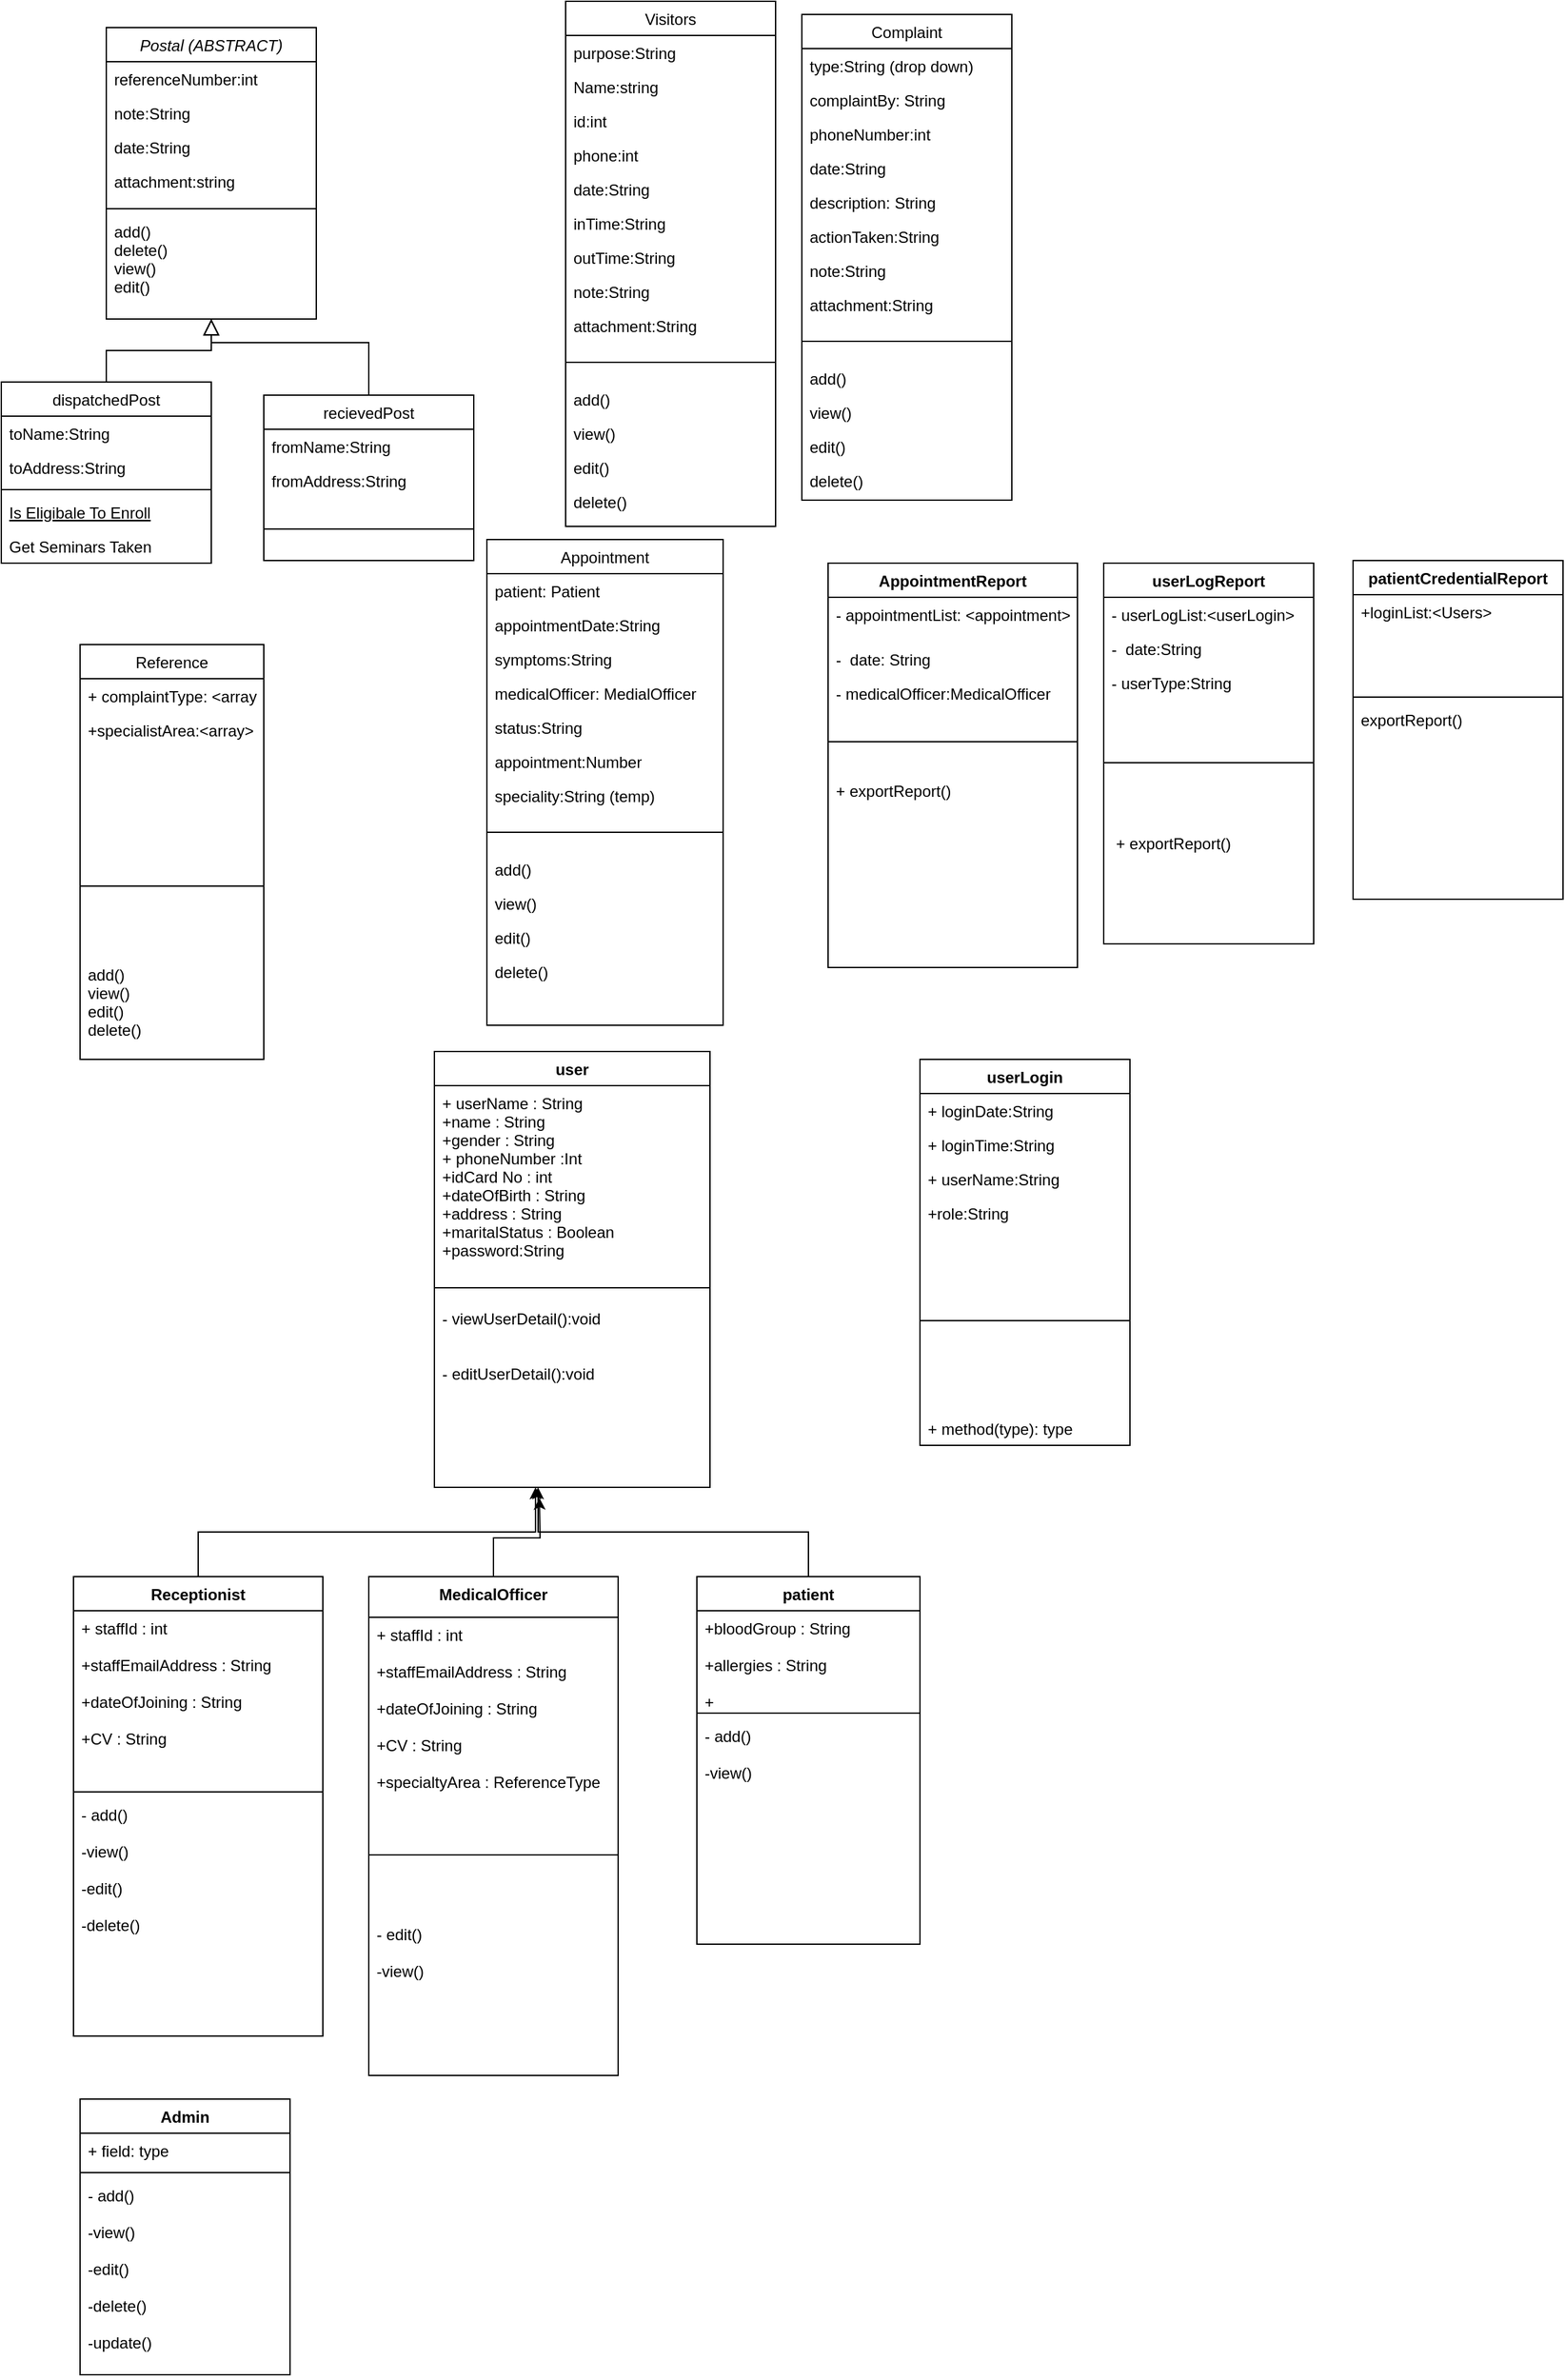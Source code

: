 <mxfile version="13.10.6" type="github">
  <diagram id="C5RBs43oDa-KdzZeNtuy" name="Page-1">
    <mxGraphModel dx="868" dy="450" grid="1" gridSize="10" guides="1" tooltips="1" connect="1" arrows="1" fold="1" page="1" pageScale="1" pageWidth="827" pageHeight="1169" math="0" shadow="0">
      <root>
        <mxCell id="WIyWlLk6GJQsqaUBKTNV-0" />
        <mxCell id="WIyWlLk6GJQsqaUBKTNV-1" parent="WIyWlLk6GJQsqaUBKTNV-0" />
        <mxCell id="zkfFHV4jXpPFQw0GAbJ--0" value="Postal (ABSTRACT)" style="swimlane;fontStyle=2;align=center;verticalAlign=top;childLayout=stackLayout;horizontal=1;startSize=26;horizontalStack=0;resizeParent=1;resizeLast=0;collapsible=1;marginBottom=0;rounded=0;shadow=0;strokeWidth=1;" parent="WIyWlLk6GJQsqaUBKTNV-1" vertex="1">
          <mxGeometry x="80" y="90" width="160" height="222" as="geometry">
            <mxRectangle x="230" y="140" width="160" height="26" as="alternateBounds" />
          </mxGeometry>
        </mxCell>
        <mxCell id="zkfFHV4jXpPFQw0GAbJ--1" value="referenceNumber:int" style="text;align=left;verticalAlign=top;spacingLeft=4;spacingRight=4;overflow=hidden;rotatable=0;points=[[0,0.5],[1,0.5]];portConstraint=eastwest;" parent="zkfFHV4jXpPFQw0GAbJ--0" vertex="1">
          <mxGeometry y="26" width="160" height="26" as="geometry" />
        </mxCell>
        <mxCell id="zkfFHV4jXpPFQw0GAbJ--2" value="note:String" style="text;align=left;verticalAlign=top;spacingLeft=4;spacingRight=4;overflow=hidden;rotatable=0;points=[[0,0.5],[1,0.5]];portConstraint=eastwest;rounded=0;shadow=0;html=0;" parent="zkfFHV4jXpPFQw0GAbJ--0" vertex="1">
          <mxGeometry y="52" width="160" height="26" as="geometry" />
        </mxCell>
        <mxCell id="zkfFHV4jXpPFQw0GAbJ--3" value="date:String" style="text;align=left;verticalAlign=top;spacingLeft=4;spacingRight=4;overflow=hidden;rotatable=0;points=[[0,0.5],[1,0.5]];portConstraint=eastwest;rounded=0;shadow=0;html=0;" parent="zkfFHV4jXpPFQw0GAbJ--0" vertex="1">
          <mxGeometry y="78" width="160" height="26" as="geometry" />
        </mxCell>
        <mxCell id="zkfFHV4jXpPFQw0GAbJ--5" value="attachment:string" style="text;align=left;verticalAlign=top;spacingLeft=4;spacingRight=4;overflow=hidden;rotatable=0;points=[[0,0.5],[1,0.5]];portConstraint=eastwest;" parent="zkfFHV4jXpPFQw0GAbJ--0" vertex="1">
          <mxGeometry y="104" width="160" height="30" as="geometry" />
        </mxCell>
        <mxCell id="zkfFHV4jXpPFQw0GAbJ--4" value="" style="line;html=1;strokeWidth=1;align=left;verticalAlign=middle;spacingTop=-1;spacingLeft=3;spacingRight=3;rotatable=0;labelPosition=right;points=[];portConstraint=eastwest;" parent="zkfFHV4jXpPFQw0GAbJ--0" vertex="1">
          <mxGeometry y="134" width="160" height="8" as="geometry" />
        </mxCell>
        <mxCell id="dl9U5lQtQUaBYgwM2JnD-27" value="add()&#xa;delete()&#xa;view()&#xa;edit()" style="text;align=left;verticalAlign=top;spacingLeft=4;spacingRight=4;overflow=hidden;rotatable=0;points=[[0,0.5],[1,0.5]];portConstraint=eastwest;" parent="zkfFHV4jXpPFQw0GAbJ--0" vertex="1">
          <mxGeometry y="142" width="160" height="68" as="geometry" />
        </mxCell>
        <mxCell id="zkfFHV4jXpPFQw0GAbJ--6" value="dispatchedPost" style="swimlane;fontStyle=0;align=center;verticalAlign=top;childLayout=stackLayout;horizontal=1;startSize=26;horizontalStack=0;resizeParent=1;resizeLast=0;collapsible=1;marginBottom=0;rounded=0;shadow=0;strokeWidth=1;" parent="WIyWlLk6GJQsqaUBKTNV-1" vertex="1">
          <mxGeometry y="360" width="160" height="138" as="geometry">
            <mxRectangle x="130" y="380" width="160" height="26" as="alternateBounds" />
          </mxGeometry>
        </mxCell>
        <mxCell id="zkfFHV4jXpPFQw0GAbJ--7" value="toName:String" style="text;align=left;verticalAlign=top;spacingLeft=4;spacingRight=4;overflow=hidden;rotatable=0;points=[[0,0.5],[1,0.5]];portConstraint=eastwest;" parent="zkfFHV4jXpPFQw0GAbJ--6" vertex="1">
          <mxGeometry y="26" width="160" height="26" as="geometry" />
        </mxCell>
        <mxCell id="zkfFHV4jXpPFQw0GAbJ--8" value="toAddress:String" style="text;align=left;verticalAlign=top;spacingLeft=4;spacingRight=4;overflow=hidden;rotatable=0;points=[[0,0.5],[1,0.5]];portConstraint=eastwest;rounded=0;shadow=0;html=0;" parent="zkfFHV4jXpPFQw0GAbJ--6" vertex="1">
          <mxGeometry y="52" width="160" height="26" as="geometry" />
        </mxCell>
        <mxCell id="zkfFHV4jXpPFQw0GAbJ--9" value="" style="line;html=1;strokeWidth=1;align=left;verticalAlign=middle;spacingTop=-1;spacingLeft=3;spacingRight=3;rotatable=0;labelPosition=right;points=[];portConstraint=eastwest;" parent="zkfFHV4jXpPFQw0GAbJ--6" vertex="1">
          <mxGeometry y="78" width="160" height="8" as="geometry" />
        </mxCell>
        <mxCell id="zkfFHV4jXpPFQw0GAbJ--10" value="Is Eligibale To Enroll" style="text;align=left;verticalAlign=top;spacingLeft=4;spacingRight=4;overflow=hidden;rotatable=0;points=[[0,0.5],[1,0.5]];portConstraint=eastwest;fontStyle=4" parent="zkfFHV4jXpPFQw0GAbJ--6" vertex="1">
          <mxGeometry y="86" width="160" height="26" as="geometry" />
        </mxCell>
        <mxCell id="zkfFHV4jXpPFQw0GAbJ--11" value="Get Seminars Taken" style="text;align=left;verticalAlign=top;spacingLeft=4;spacingRight=4;overflow=hidden;rotatable=0;points=[[0,0.5],[1,0.5]];portConstraint=eastwest;" parent="zkfFHV4jXpPFQw0GAbJ--6" vertex="1">
          <mxGeometry y="112" width="160" height="26" as="geometry" />
        </mxCell>
        <mxCell id="zkfFHV4jXpPFQw0GAbJ--12" value="" style="endArrow=block;endSize=10;endFill=0;shadow=0;strokeWidth=1;rounded=0;edgeStyle=elbowEdgeStyle;elbow=vertical;" parent="WIyWlLk6GJQsqaUBKTNV-1" source="zkfFHV4jXpPFQw0GAbJ--6" target="zkfFHV4jXpPFQw0GAbJ--0" edge="1">
          <mxGeometry width="160" relative="1" as="geometry">
            <mxPoint x="200" y="203" as="sourcePoint" />
            <mxPoint x="200" y="203" as="targetPoint" />
          </mxGeometry>
        </mxCell>
        <mxCell id="zkfFHV4jXpPFQw0GAbJ--13" value="recievedPost" style="swimlane;fontStyle=0;align=center;verticalAlign=top;childLayout=stackLayout;horizontal=1;startSize=26;horizontalStack=0;resizeParent=1;resizeLast=0;collapsible=1;marginBottom=0;rounded=0;shadow=0;strokeWidth=1;" parent="WIyWlLk6GJQsqaUBKTNV-1" vertex="1">
          <mxGeometry x="200" y="370" width="160" height="126" as="geometry">
            <mxRectangle x="340" y="380" width="170" height="26" as="alternateBounds" />
          </mxGeometry>
        </mxCell>
        <mxCell id="zkfFHV4jXpPFQw0GAbJ--14" value="fromName:String" style="text;align=left;verticalAlign=top;spacingLeft=4;spacingRight=4;overflow=hidden;rotatable=0;points=[[0,0.5],[1,0.5]];portConstraint=eastwest;" parent="zkfFHV4jXpPFQw0GAbJ--13" vertex="1">
          <mxGeometry y="26" width="160" height="26" as="geometry" />
        </mxCell>
        <mxCell id="dl9U5lQtQUaBYgwM2JnD-24" value="fromAddress:String" style="text;align=left;verticalAlign=top;spacingLeft=4;spacingRight=4;overflow=hidden;rotatable=0;points=[[0,0.5],[1,0.5]];portConstraint=eastwest;" parent="zkfFHV4jXpPFQw0GAbJ--13" vertex="1">
          <mxGeometry y="52" width="160" height="26" as="geometry" />
        </mxCell>
        <mxCell id="zkfFHV4jXpPFQw0GAbJ--15" value="" style="line;html=1;strokeWidth=1;align=left;verticalAlign=middle;spacingTop=-1;spacingLeft=3;spacingRight=3;rotatable=0;labelPosition=right;points=[];portConstraint=eastwest;" parent="zkfFHV4jXpPFQw0GAbJ--13" vertex="1">
          <mxGeometry y="78" width="160" height="48" as="geometry" />
        </mxCell>
        <mxCell id="zkfFHV4jXpPFQw0GAbJ--16" value="" style="endArrow=block;endSize=10;endFill=0;shadow=0;strokeWidth=1;rounded=0;edgeStyle=elbowEdgeStyle;elbow=vertical;" parent="WIyWlLk6GJQsqaUBKTNV-1" source="zkfFHV4jXpPFQw0GAbJ--13" target="zkfFHV4jXpPFQw0GAbJ--0" edge="1">
          <mxGeometry width="160" relative="1" as="geometry">
            <mxPoint x="210" y="373" as="sourcePoint" />
            <mxPoint x="310" y="271" as="targetPoint" />
            <Array as="points">
              <mxPoint x="160" y="330" />
              <mxPoint x="160" y="340" />
              <mxPoint x="160" y="340" />
              <mxPoint x="160" y="310" />
              <mxPoint x="160" y="300" />
            </Array>
          </mxGeometry>
        </mxCell>
        <mxCell id="zkfFHV4jXpPFQw0GAbJ--17" value="Visitors" style="swimlane;fontStyle=0;align=center;verticalAlign=top;childLayout=stackLayout;horizontal=1;startSize=26;horizontalStack=0;resizeParent=1;resizeLast=0;collapsible=1;marginBottom=0;rounded=0;shadow=0;strokeWidth=1;" parent="WIyWlLk6GJQsqaUBKTNV-1" vertex="1">
          <mxGeometry x="430" y="70" width="160" height="400" as="geometry">
            <mxRectangle x="550" y="140" width="160" height="26" as="alternateBounds" />
          </mxGeometry>
        </mxCell>
        <mxCell id="zkfFHV4jXpPFQw0GAbJ--18" value="purpose:String" style="text;align=left;verticalAlign=top;spacingLeft=4;spacingRight=4;overflow=hidden;rotatable=0;points=[[0,0.5],[1,0.5]];portConstraint=eastwest;" parent="zkfFHV4jXpPFQw0GAbJ--17" vertex="1">
          <mxGeometry y="26" width="160" height="26" as="geometry" />
        </mxCell>
        <mxCell id="zkfFHV4jXpPFQw0GAbJ--19" value="Name:string" style="text;align=left;verticalAlign=top;spacingLeft=4;spacingRight=4;overflow=hidden;rotatable=0;points=[[0,0.5],[1,0.5]];portConstraint=eastwest;rounded=0;shadow=0;html=0;" parent="zkfFHV4jXpPFQw0GAbJ--17" vertex="1">
          <mxGeometry y="52" width="160" height="26" as="geometry" />
        </mxCell>
        <mxCell id="zkfFHV4jXpPFQw0GAbJ--21" value="id:int" style="text;align=left;verticalAlign=top;spacingLeft=4;spacingRight=4;overflow=hidden;rotatable=0;points=[[0,0.5],[1,0.5]];portConstraint=eastwest;rounded=0;shadow=0;html=0;" parent="zkfFHV4jXpPFQw0GAbJ--17" vertex="1">
          <mxGeometry y="78" width="160" height="26" as="geometry" />
        </mxCell>
        <mxCell id="zkfFHV4jXpPFQw0GAbJ--20" value="phone:int" style="text;align=left;verticalAlign=top;spacingLeft=4;spacingRight=4;overflow=hidden;rotatable=0;points=[[0,0.5],[1,0.5]];portConstraint=eastwest;rounded=0;shadow=0;html=0;" parent="zkfFHV4jXpPFQw0GAbJ--17" vertex="1">
          <mxGeometry y="104" width="160" height="26" as="geometry" />
        </mxCell>
        <mxCell id="zkfFHV4jXpPFQw0GAbJ--22" value="date:String" style="text;align=left;verticalAlign=top;spacingLeft=4;spacingRight=4;overflow=hidden;rotatable=0;points=[[0,0.5],[1,0.5]];portConstraint=eastwest;rounded=0;shadow=0;html=0;" parent="zkfFHV4jXpPFQw0GAbJ--17" vertex="1">
          <mxGeometry y="130" width="160" height="26" as="geometry" />
        </mxCell>
        <mxCell id="dl9U5lQtQUaBYgwM2JnD-2" value="inTime:String" style="text;align=left;verticalAlign=top;spacingLeft=4;spacingRight=4;overflow=hidden;rotatable=0;points=[[0,0.5],[1,0.5]];portConstraint=eastwest;rounded=0;shadow=0;html=0;" parent="zkfFHV4jXpPFQw0GAbJ--17" vertex="1">
          <mxGeometry y="156" width="160" height="26" as="geometry" />
        </mxCell>
        <mxCell id="dl9U5lQtQUaBYgwM2JnD-3" value="outTime:String" style="text;align=left;verticalAlign=top;spacingLeft=4;spacingRight=4;overflow=hidden;rotatable=0;points=[[0,0.5],[1,0.5]];portConstraint=eastwest;rounded=0;shadow=0;html=0;" parent="zkfFHV4jXpPFQw0GAbJ--17" vertex="1">
          <mxGeometry y="182" width="160" height="26" as="geometry" />
        </mxCell>
        <mxCell id="dl9U5lQtQUaBYgwM2JnD-4" value="note:String" style="text;align=left;verticalAlign=top;spacingLeft=4;spacingRight=4;overflow=hidden;rotatable=0;points=[[0,0.5],[1,0.5]];portConstraint=eastwest;rounded=0;shadow=0;html=0;" parent="zkfFHV4jXpPFQw0GAbJ--17" vertex="1">
          <mxGeometry y="208" width="160" height="26" as="geometry" />
        </mxCell>
        <mxCell id="dl9U5lQtQUaBYgwM2JnD-5" value="attachment:String" style="text;align=left;verticalAlign=top;spacingLeft=4;spacingRight=4;overflow=hidden;rotatable=0;points=[[0,0.5],[1,0.5]];portConstraint=eastwest;rounded=0;shadow=0;html=0;" parent="zkfFHV4jXpPFQw0GAbJ--17" vertex="1">
          <mxGeometry y="234" width="160" height="26" as="geometry" />
        </mxCell>
        <mxCell id="zkfFHV4jXpPFQw0GAbJ--23" value="" style="line;html=1;strokeWidth=1;align=left;verticalAlign=middle;spacingTop=-1;spacingLeft=3;spacingRight=3;rotatable=0;labelPosition=right;points=[];portConstraint=eastwest;" parent="zkfFHV4jXpPFQw0GAbJ--17" vertex="1">
          <mxGeometry y="260" width="160" height="30" as="geometry" />
        </mxCell>
        <mxCell id="zkfFHV4jXpPFQw0GAbJ--24" value="add()" style="text;align=left;verticalAlign=top;spacingLeft=4;spacingRight=4;overflow=hidden;rotatable=0;points=[[0,0.5],[1,0.5]];portConstraint=eastwest;" parent="zkfFHV4jXpPFQw0GAbJ--17" vertex="1">
          <mxGeometry y="290" width="160" height="26" as="geometry" />
        </mxCell>
        <mxCell id="dl9U5lQtQUaBYgwM2JnD-7" value="view()" style="text;align=left;verticalAlign=top;spacingLeft=4;spacingRight=4;overflow=hidden;rotatable=0;points=[[0,0.5],[1,0.5]];portConstraint=eastwest;" parent="zkfFHV4jXpPFQw0GAbJ--17" vertex="1">
          <mxGeometry y="316" width="160" height="26" as="geometry" />
        </mxCell>
        <mxCell id="dl9U5lQtQUaBYgwM2JnD-6" value="edit()" style="text;align=left;verticalAlign=top;spacingLeft=4;spacingRight=4;overflow=hidden;rotatable=0;points=[[0,0.5],[1,0.5]];portConstraint=eastwest;" parent="zkfFHV4jXpPFQw0GAbJ--17" vertex="1">
          <mxGeometry y="342" width="160" height="26" as="geometry" />
        </mxCell>
        <mxCell id="zkfFHV4jXpPFQw0GAbJ--25" value="delete()" style="text;align=left;verticalAlign=top;spacingLeft=4;spacingRight=4;overflow=hidden;rotatable=0;points=[[0,0.5],[1,0.5]];portConstraint=eastwest;" parent="zkfFHV4jXpPFQw0GAbJ--17" vertex="1">
          <mxGeometry y="368" width="160" height="28" as="geometry" />
        </mxCell>
        <mxCell id="dl9U5lQtQUaBYgwM2JnD-8" value="Complaint" style="swimlane;fontStyle=0;align=center;verticalAlign=top;childLayout=stackLayout;horizontal=1;startSize=26;horizontalStack=0;resizeParent=1;resizeLast=0;collapsible=1;marginBottom=0;rounded=0;shadow=0;strokeWidth=1;" parent="WIyWlLk6GJQsqaUBKTNV-1" vertex="1">
          <mxGeometry x="610" y="80" width="160" height="370" as="geometry">
            <mxRectangle x="550" y="140" width="160" height="26" as="alternateBounds" />
          </mxGeometry>
        </mxCell>
        <mxCell id="dl9U5lQtQUaBYgwM2JnD-9" value="type:String (drop down)" style="text;align=left;verticalAlign=top;spacingLeft=4;spacingRight=4;overflow=hidden;rotatable=0;points=[[0,0.5],[1,0.5]];portConstraint=eastwest;" parent="dl9U5lQtQUaBYgwM2JnD-8" vertex="1">
          <mxGeometry y="26" width="160" height="26" as="geometry" />
        </mxCell>
        <mxCell id="dl9U5lQtQUaBYgwM2JnD-10" value="complaintBy: String" style="text;align=left;verticalAlign=top;spacingLeft=4;spacingRight=4;overflow=hidden;rotatable=0;points=[[0,0.5],[1,0.5]];portConstraint=eastwest;rounded=0;shadow=0;html=0;" parent="dl9U5lQtQUaBYgwM2JnD-8" vertex="1">
          <mxGeometry y="52" width="160" height="26" as="geometry" />
        </mxCell>
        <mxCell id="dl9U5lQtQUaBYgwM2JnD-12" value="phoneNumber:int" style="text;align=left;verticalAlign=top;spacingLeft=4;spacingRight=4;overflow=hidden;rotatable=0;points=[[0,0.5],[1,0.5]];portConstraint=eastwest;rounded=0;shadow=0;html=0;" parent="dl9U5lQtQUaBYgwM2JnD-8" vertex="1">
          <mxGeometry y="78" width="160" height="26" as="geometry" />
        </mxCell>
        <mxCell id="dl9U5lQtQUaBYgwM2JnD-13" value="date:String" style="text;align=left;verticalAlign=top;spacingLeft=4;spacingRight=4;overflow=hidden;rotatable=0;points=[[0,0.5],[1,0.5]];portConstraint=eastwest;rounded=0;shadow=0;html=0;" parent="dl9U5lQtQUaBYgwM2JnD-8" vertex="1">
          <mxGeometry y="104" width="160" height="26" as="geometry" />
        </mxCell>
        <mxCell id="dl9U5lQtQUaBYgwM2JnD-14" value="description: String" style="text;align=left;verticalAlign=top;spacingLeft=4;spacingRight=4;overflow=hidden;rotatable=0;points=[[0,0.5],[1,0.5]];portConstraint=eastwest;rounded=0;shadow=0;html=0;" parent="dl9U5lQtQUaBYgwM2JnD-8" vertex="1">
          <mxGeometry y="130" width="160" height="26" as="geometry" />
        </mxCell>
        <mxCell id="dl9U5lQtQUaBYgwM2JnD-15" value="actionTaken:String" style="text;align=left;verticalAlign=top;spacingLeft=4;spacingRight=4;overflow=hidden;rotatable=0;points=[[0,0.5],[1,0.5]];portConstraint=eastwest;rounded=0;shadow=0;html=0;" parent="dl9U5lQtQUaBYgwM2JnD-8" vertex="1">
          <mxGeometry y="156" width="160" height="26" as="geometry" />
        </mxCell>
        <mxCell id="dl9U5lQtQUaBYgwM2JnD-16" value="note:String" style="text;align=left;verticalAlign=top;spacingLeft=4;spacingRight=4;overflow=hidden;rotatable=0;points=[[0,0.5],[1,0.5]];portConstraint=eastwest;rounded=0;shadow=0;html=0;" parent="dl9U5lQtQUaBYgwM2JnD-8" vertex="1">
          <mxGeometry y="182" width="160" height="26" as="geometry" />
        </mxCell>
        <mxCell id="dl9U5lQtQUaBYgwM2JnD-17" value="attachment:String" style="text;align=left;verticalAlign=top;spacingLeft=4;spacingRight=4;overflow=hidden;rotatable=0;points=[[0,0.5],[1,0.5]];portConstraint=eastwest;rounded=0;shadow=0;html=0;" parent="dl9U5lQtQUaBYgwM2JnD-8" vertex="1">
          <mxGeometry y="208" width="160" height="26" as="geometry" />
        </mxCell>
        <mxCell id="dl9U5lQtQUaBYgwM2JnD-18" value="" style="line;html=1;strokeWidth=1;align=left;verticalAlign=middle;spacingTop=-1;spacingLeft=3;spacingRight=3;rotatable=0;labelPosition=right;points=[];portConstraint=eastwest;" parent="dl9U5lQtQUaBYgwM2JnD-8" vertex="1">
          <mxGeometry y="234" width="160" height="30" as="geometry" />
        </mxCell>
        <mxCell id="dl9U5lQtQUaBYgwM2JnD-19" value="add()" style="text;align=left;verticalAlign=top;spacingLeft=4;spacingRight=4;overflow=hidden;rotatable=0;points=[[0,0.5],[1,0.5]];portConstraint=eastwest;" parent="dl9U5lQtQUaBYgwM2JnD-8" vertex="1">
          <mxGeometry y="264" width="160" height="26" as="geometry" />
        </mxCell>
        <mxCell id="dl9U5lQtQUaBYgwM2JnD-20" value="view()" style="text;align=left;verticalAlign=top;spacingLeft=4;spacingRight=4;overflow=hidden;rotatable=0;points=[[0,0.5],[1,0.5]];portConstraint=eastwest;" parent="dl9U5lQtQUaBYgwM2JnD-8" vertex="1">
          <mxGeometry y="290" width="160" height="26" as="geometry" />
        </mxCell>
        <mxCell id="dl9U5lQtQUaBYgwM2JnD-21" value="edit()" style="text;align=left;verticalAlign=top;spacingLeft=4;spacingRight=4;overflow=hidden;rotatable=0;points=[[0,0.5],[1,0.5]];portConstraint=eastwest;" parent="dl9U5lQtQUaBYgwM2JnD-8" vertex="1">
          <mxGeometry y="316" width="160" height="26" as="geometry" />
        </mxCell>
        <mxCell id="dl9U5lQtQUaBYgwM2JnD-22" value="delete()" style="text;align=left;verticalAlign=top;spacingLeft=4;spacingRight=4;overflow=hidden;rotatable=0;points=[[0,0.5],[1,0.5]];portConstraint=eastwest;" parent="dl9U5lQtQUaBYgwM2JnD-8" vertex="1">
          <mxGeometry y="342" width="160" height="28" as="geometry" />
        </mxCell>
        <mxCell id="dl9U5lQtQUaBYgwM2JnD-29" value="Appointment" style="swimlane;fontStyle=0;align=center;verticalAlign=top;childLayout=stackLayout;horizontal=1;startSize=26;horizontalStack=0;resizeParent=1;resizeLast=0;collapsible=1;marginBottom=0;rounded=0;shadow=0;strokeWidth=1;" parent="WIyWlLk6GJQsqaUBKTNV-1" vertex="1">
          <mxGeometry x="370" y="480" width="180" height="370" as="geometry">
            <mxRectangle x="550" y="140" width="160" height="26" as="alternateBounds" />
          </mxGeometry>
        </mxCell>
        <mxCell id="dl9U5lQtQUaBYgwM2JnD-30" value="patient: Patient" style="text;align=left;verticalAlign=top;spacingLeft=4;spacingRight=4;overflow=hidden;rotatable=0;points=[[0,0.5],[1,0.5]];portConstraint=eastwest;" parent="dl9U5lQtQUaBYgwM2JnD-29" vertex="1">
          <mxGeometry y="26" width="180" height="26" as="geometry" />
        </mxCell>
        <mxCell id="dl9U5lQtQUaBYgwM2JnD-31" value="appointmentDate:String" style="text;align=left;verticalAlign=top;spacingLeft=4;spacingRight=4;overflow=hidden;rotatable=0;points=[[0,0.5],[1,0.5]];portConstraint=eastwest;rounded=0;shadow=0;html=0;" parent="dl9U5lQtQUaBYgwM2JnD-29" vertex="1">
          <mxGeometry y="52" width="180" height="26" as="geometry" />
        </mxCell>
        <mxCell id="dl9U5lQtQUaBYgwM2JnD-32" value="symptoms:String" style="text;align=left;verticalAlign=top;spacingLeft=4;spacingRight=4;overflow=hidden;rotatable=0;points=[[0,0.5],[1,0.5]];portConstraint=eastwest;rounded=0;shadow=0;html=0;" parent="dl9U5lQtQUaBYgwM2JnD-29" vertex="1">
          <mxGeometry y="78" width="180" height="26" as="geometry" />
        </mxCell>
        <mxCell id="dl9U5lQtQUaBYgwM2JnD-33" value="medicalOfficer: MedialOfficer" style="text;align=left;verticalAlign=top;spacingLeft=4;spacingRight=4;overflow=hidden;rotatable=0;points=[[0,0.5],[1,0.5]];portConstraint=eastwest;rounded=0;shadow=0;html=0;" parent="dl9U5lQtQUaBYgwM2JnD-29" vertex="1">
          <mxGeometry y="104" width="180" height="26" as="geometry" />
        </mxCell>
        <mxCell id="dl9U5lQtQUaBYgwM2JnD-34" value="status:String" style="text;align=left;verticalAlign=top;spacingLeft=4;spacingRight=4;overflow=hidden;rotatable=0;points=[[0,0.5],[1,0.5]];portConstraint=eastwest;rounded=0;shadow=0;html=0;" parent="dl9U5lQtQUaBYgwM2JnD-29" vertex="1">
          <mxGeometry y="130" width="180" height="26" as="geometry" />
        </mxCell>
        <mxCell id="dl9U5lQtQUaBYgwM2JnD-35" value="appointment:Number" style="text;align=left;verticalAlign=top;spacingLeft=4;spacingRight=4;overflow=hidden;rotatable=0;points=[[0,0.5],[1,0.5]];portConstraint=eastwest;rounded=0;shadow=0;html=0;" parent="dl9U5lQtQUaBYgwM2JnD-29" vertex="1">
          <mxGeometry y="156" width="180" height="26" as="geometry" />
        </mxCell>
        <mxCell id="dl9U5lQtQUaBYgwM2JnD-36" value="speciality:String (temp)" style="text;align=left;verticalAlign=top;spacingLeft=4;spacingRight=4;overflow=hidden;rotatable=0;points=[[0,0.5],[1,0.5]];portConstraint=eastwest;rounded=0;shadow=0;html=0;" parent="dl9U5lQtQUaBYgwM2JnD-29" vertex="1">
          <mxGeometry y="182" width="180" height="26" as="geometry" />
        </mxCell>
        <mxCell id="dl9U5lQtQUaBYgwM2JnD-38" value="" style="line;html=1;strokeWidth=1;align=left;verticalAlign=middle;spacingTop=-1;spacingLeft=3;spacingRight=3;rotatable=0;labelPosition=right;points=[];portConstraint=eastwest;" parent="dl9U5lQtQUaBYgwM2JnD-29" vertex="1">
          <mxGeometry y="208" width="180" height="30" as="geometry" />
        </mxCell>
        <mxCell id="dl9U5lQtQUaBYgwM2JnD-39" value="add()" style="text;align=left;verticalAlign=top;spacingLeft=4;spacingRight=4;overflow=hidden;rotatable=0;points=[[0,0.5],[1,0.5]];portConstraint=eastwest;" parent="dl9U5lQtQUaBYgwM2JnD-29" vertex="1">
          <mxGeometry y="238" width="180" height="26" as="geometry" />
        </mxCell>
        <mxCell id="dl9U5lQtQUaBYgwM2JnD-40" value="view()" style="text;align=left;verticalAlign=top;spacingLeft=4;spacingRight=4;overflow=hidden;rotatable=0;points=[[0,0.5],[1,0.5]];portConstraint=eastwest;" parent="dl9U5lQtQUaBYgwM2JnD-29" vertex="1">
          <mxGeometry y="264" width="180" height="26" as="geometry" />
        </mxCell>
        <mxCell id="dl9U5lQtQUaBYgwM2JnD-41" value="edit()" style="text;align=left;verticalAlign=top;spacingLeft=4;spacingRight=4;overflow=hidden;rotatable=0;points=[[0,0.5],[1,0.5]];portConstraint=eastwest;" parent="dl9U5lQtQUaBYgwM2JnD-29" vertex="1">
          <mxGeometry y="290" width="180" height="26" as="geometry" />
        </mxCell>
        <mxCell id="dl9U5lQtQUaBYgwM2JnD-42" value="delete()" style="text;align=left;verticalAlign=top;spacingLeft=4;spacingRight=4;overflow=hidden;rotatable=0;points=[[0,0.5],[1,0.5]];portConstraint=eastwest;" parent="dl9U5lQtQUaBYgwM2JnD-29" vertex="1">
          <mxGeometry y="316" width="180" height="28" as="geometry" />
        </mxCell>
        <mxCell id="dl9U5lQtQUaBYgwM2JnD-46" value="Reference" style="swimlane;fontStyle=0;childLayout=stackLayout;horizontal=1;startSize=26;fillColor=none;horizontalStack=0;resizeParent=1;resizeParentMax=0;resizeLast=0;collapsible=1;marginBottom=0;" parent="WIyWlLk6GJQsqaUBKTNV-1" vertex="1">
          <mxGeometry x="60" y="560" width="140" height="316" as="geometry" />
        </mxCell>
        <mxCell id="dl9U5lQtQUaBYgwM2JnD-47" value="+ complaintType: &lt;array&gt;" style="text;strokeColor=none;fillColor=none;align=left;verticalAlign=top;spacingLeft=4;spacingRight=4;overflow=hidden;rotatable=0;points=[[0,0.5],[1,0.5]];portConstraint=eastwest;" parent="dl9U5lQtQUaBYgwM2JnD-46" vertex="1">
          <mxGeometry y="26" width="140" height="26" as="geometry" />
        </mxCell>
        <mxCell id="dl9U5lQtQUaBYgwM2JnD-48" value="+specialistArea:&lt;array&gt;" style="text;strokeColor=none;fillColor=none;align=left;verticalAlign=top;spacingLeft=4;spacingRight=4;overflow=hidden;rotatable=0;points=[[0,0.5],[1,0.5]];portConstraint=eastwest;" parent="dl9U5lQtQUaBYgwM2JnD-46" vertex="1">
          <mxGeometry y="52" width="140" height="78" as="geometry" />
        </mxCell>
        <mxCell id="dl9U5lQtQUaBYgwM2JnD-54" value="" style="line;strokeWidth=1;fillColor=none;align=left;verticalAlign=middle;spacingTop=-1;spacingLeft=3;spacingRight=3;rotatable=0;labelPosition=right;points=[];portConstraint=eastwest;" parent="dl9U5lQtQUaBYgwM2JnD-46" vertex="1">
          <mxGeometry y="130" width="140" height="108" as="geometry" />
        </mxCell>
        <mxCell id="dl9U5lQtQUaBYgwM2JnD-55" value="add()&#xa;view()&#xa;edit()&#xa;delete()" style="text;strokeColor=none;fillColor=none;align=left;verticalAlign=top;spacingLeft=4;spacingRight=4;overflow=hidden;rotatable=0;points=[[0,0.5],[1,0.5]];portConstraint=eastwest;" parent="dl9U5lQtQUaBYgwM2JnD-46" vertex="1">
          <mxGeometry y="238" width="140" height="78" as="geometry" />
        </mxCell>
        <mxCell id="JjIvyWE36q5Lt0XhKHMq-0" value="user" style="swimlane;fontStyle=1;align=center;verticalAlign=top;childLayout=stackLayout;horizontal=1;startSize=26;horizontalStack=0;resizeParent=1;resizeParentMax=0;resizeLast=0;collapsible=1;marginBottom=0;" parent="WIyWlLk6GJQsqaUBKTNV-1" vertex="1">
          <mxGeometry x="330" y="870" width="210" height="332" as="geometry" />
        </mxCell>
        <mxCell id="JjIvyWE36q5Lt0XhKHMq-1" value="+ userName : String&#xa;+name : String &#xa;+gender : String&#xa;+ phoneNumber :Int&#xa;+idCard No : int&#xa;+dateOfBirth : String&#xa;+address : String&#xa;+maritalStatus : Boolean&#xa;+password:String&#xa;&#xa;" style="text;strokeColor=none;fillColor=none;align=left;verticalAlign=top;spacingLeft=4;spacingRight=4;overflow=hidden;rotatable=0;points=[[0,0.5],[1,0.5]];portConstraint=eastwest;" parent="JjIvyWE36q5Lt0XhKHMq-0" vertex="1">
          <mxGeometry y="26" width="210" height="144" as="geometry" />
        </mxCell>
        <mxCell id="JjIvyWE36q5Lt0XhKHMq-2" value="" style="line;strokeWidth=1;fillColor=none;align=left;verticalAlign=middle;spacingTop=-1;spacingLeft=3;spacingRight=3;rotatable=0;labelPosition=right;points=[];portConstraint=eastwest;" parent="JjIvyWE36q5Lt0XhKHMq-0" vertex="1">
          <mxGeometry y="170" width="210" height="20" as="geometry" />
        </mxCell>
        <mxCell id="JjIvyWE36q5Lt0XhKHMq-3" value="- viewUserDetail():void&#xa;&#xa;&#xa;- editUserDetail():void" style="text;strokeColor=none;fillColor=none;align=left;verticalAlign=top;spacingLeft=4;spacingRight=4;overflow=hidden;rotatable=0;points=[[0,0.5],[1,0.5]];portConstraint=eastwest;" parent="JjIvyWE36q5Lt0XhKHMq-0" vertex="1">
          <mxGeometry y="190" width="210" height="142" as="geometry" />
        </mxCell>
        <mxCell id="MlKt4DIyjvmw1l0idSaS-0" style="edgeStyle=orthogonalEdgeStyle;rounded=0;orthogonalLoop=1;jettySize=auto;html=1;exitX=0.5;exitY=0;exitDx=0;exitDy=0;entryX=0.367;entryY=1;entryDx=0;entryDy=0;entryPerimeter=0;" parent="WIyWlLk6GJQsqaUBKTNV-1" source="p2cISPmoOwnzR_uJUpSh-0" target="JjIvyWE36q5Lt0XhKHMq-3" edge="1">
          <mxGeometry relative="1" as="geometry" />
        </mxCell>
        <mxCell id="p2cISPmoOwnzR_uJUpSh-0" value="Receptionist" style="swimlane;fontStyle=1;align=center;verticalAlign=top;childLayout=stackLayout;horizontal=1;startSize=26;horizontalStack=0;resizeParent=1;resizeParentMax=0;resizeLast=0;collapsible=1;marginBottom=0;" parent="WIyWlLk6GJQsqaUBKTNV-1" vertex="1">
          <mxGeometry x="55" y="1270" width="190" height="350" as="geometry" />
        </mxCell>
        <mxCell id="p2cISPmoOwnzR_uJUpSh-1" value="+ staffId : int&#xa;&#xa;+staffEmailAddress : String&#xa;&#xa;+dateOfJoining : String&#xa;&#xa;+CV : String&#xa;&#xa;&#xa;" style="text;strokeColor=none;fillColor=none;align=left;verticalAlign=top;spacingLeft=4;spacingRight=4;overflow=hidden;rotatable=0;points=[[0,0.5],[1,0.5]];portConstraint=eastwest;" parent="p2cISPmoOwnzR_uJUpSh-0" vertex="1">
          <mxGeometry y="26" width="190" height="134" as="geometry" />
        </mxCell>
        <mxCell id="p2cISPmoOwnzR_uJUpSh-2" value="" style="line;strokeWidth=1;fillColor=none;align=left;verticalAlign=middle;spacingTop=-1;spacingLeft=3;spacingRight=3;rotatable=0;labelPosition=right;points=[];portConstraint=eastwest;" parent="p2cISPmoOwnzR_uJUpSh-0" vertex="1">
          <mxGeometry y="160" width="190" height="8" as="geometry" />
        </mxCell>
        <mxCell id="p2cISPmoOwnzR_uJUpSh-3" value="- add()&#xa;&#xa;-view()&#xa;&#xa;-edit()&#xa;&#xa;-delete()" style="text;strokeColor=none;fillColor=none;align=left;verticalAlign=top;spacingLeft=4;spacingRight=4;overflow=hidden;rotatable=0;points=[[0,0.5],[1,0.5]];portConstraint=eastwest;" parent="p2cISPmoOwnzR_uJUpSh-0" vertex="1">
          <mxGeometry y="168" width="190" height="182" as="geometry" />
        </mxCell>
        <mxCell id="MlKt4DIyjvmw1l0idSaS-1" style="edgeStyle=orthogonalEdgeStyle;rounded=0;orthogonalLoop=1;jettySize=auto;html=1;exitX=0.5;exitY=0;exitDx=0;exitDy=0;" parent="WIyWlLk6GJQsqaUBKTNV-1" source="p2cISPmoOwnzR_uJUpSh-4" edge="1">
          <mxGeometry relative="1" as="geometry">
            <mxPoint x="410" y="1210" as="targetPoint" />
          </mxGeometry>
        </mxCell>
        <mxCell id="p2cISPmoOwnzR_uJUpSh-4" value="MedicalOfficer" style="swimlane;fontStyle=1;align=center;verticalAlign=top;childLayout=stackLayout;horizontal=1;startSize=31;horizontalStack=0;resizeParent=1;resizeParentMax=0;resizeLast=0;collapsible=1;marginBottom=0;" parent="WIyWlLk6GJQsqaUBKTNV-1" vertex="1">
          <mxGeometry x="280" y="1270" width="190" height="380" as="geometry" />
        </mxCell>
        <mxCell id="i9GFIp48J37ZUeja1s9u-5" value="+ staffId : int&#xa;&#xa;+staffEmailAddress : String&#xa;&#xa;+dateOfJoining : String&#xa;&#xa;+CV : String&#xa;&#xa;+specialtyArea : ReferenceType&#xa;" style="text;strokeColor=none;fillColor=none;align=left;verticalAlign=top;spacingLeft=4;spacingRight=4;overflow=hidden;rotatable=0;points=[[0,0.5],[1,0.5]];portConstraint=eastwest;" parent="p2cISPmoOwnzR_uJUpSh-4" vertex="1">
          <mxGeometry y="31" width="190" height="134" as="geometry" />
        </mxCell>
        <mxCell id="p2cISPmoOwnzR_uJUpSh-6" value="" style="line;strokeWidth=1;fillColor=none;align=left;verticalAlign=middle;spacingTop=-1;spacingLeft=3;spacingRight=3;rotatable=0;labelPosition=right;points=[];portConstraint=eastwest;" parent="p2cISPmoOwnzR_uJUpSh-4" vertex="1">
          <mxGeometry y="165" width="190" height="94" as="geometry" />
        </mxCell>
        <mxCell id="p2cISPmoOwnzR_uJUpSh-7" value="- edit()&#xa;&#xa;-view()&#xa;&#xa;&#xa;&#xa;" style="text;strokeColor=none;fillColor=none;align=left;verticalAlign=top;spacingLeft=4;spacingRight=4;overflow=hidden;rotatable=0;points=[[0,0.5],[1,0.5]];portConstraint=eastwest;" parent="p2cISPmoOwnzR_uJUpSh-4" vertex="1">
          <mxGeometry y="259" width="190" height="121" as="geometry" />
        </mxCell>
        <mxCell id="MlKt4DIyjvmw1l0idSaS-2" style="edgeStyle=orthogonalEdgeStyle;rounded=0;orthogonalLoop=1;jettySize=auto;html=1;entryX=0.376;entryY=1;entryDx=0;entryDy=0;entryPerimeter=0;" parent="WIyWlLk6GJQsqaUBKTNV-1" source="p2cISPmoOwnzR_uJUpSh-8" target="JjIvyWE36q5Lt0XhKHMq-3" edge="1">
          <mxGeometry relative="1" as="geometry" />
        </mxCell>
        <mxCell id="p2cISPmoOwnzR_uJUpSh-8" value="patient" style="swimlane;fontStyle=1;align=center;verticalAlign=top;childLayout=stackLayout;horizontal=1;startSize=26;horizontalStack=0;resizeParent=1;resizeParentMax=0;resizeLast=0;collapsible=1;marginBottom=0;" parent="WIyWlLk6GJQsqaUBKTNV-1" vertex="1">
          <mxGeometry x="530" y="1270" width="170" height="280" as="geometry" />
        </mxCell>
        <mxCell id="p2cISPmoOwnzR_uJUpSh-9" value="+bloodGroup : String&#xa;&#xa;+allergies : String&#xa;&#xa;+&#xa;&#xa;" style="text;strokeColor=none;fillColor=none;align=left;verticalAlign=top;spacingLeft=4;spacingRight=4;overflow=hidden;rotatable=0;points=[[0,0.5],[1,0.5]];portConstraint=eastwest;" parent="p2cISPmoOwnzR_uJUpSh-8" vertex="1">
          <mxGeometry y="26" width="170" height="74" as="geometry" />
        </mxCell>
        <mxCell id="p2cISPmoOwnzR_uJUpSh-10" value="" style="line;strokeWidth=1;fillColor=none;align=left;verticalAlign=middle;spacingTop=-1;spacingLeft=3;spacingRight=3;rotatable=0;labelPosition=right;points=[];portConstraint=eastwest;" parent="p2cISPmoOwnzR_uJUpSh-8" vertex="1">
          <mxGeometry y="100" width="170" height="8" as="geometry" />
        </mxCell>
        <mxCell id="p2cISPmoOwnzR_uJUpSh-11" value="- add()&#xa;&#xa;-view()" style="text;strokeColor=none;fillColor=none;align=left;verticalAlign=top;spacingLeft=4;spacingRight=4;overflow=hidden;rotatable=0;points=[[0,0.5],[1,0.5]];portConstraint=eastwest;" parent="p2cISPmoOwnzR_uJUpSh-8" vertex="1">
          <mxGeometry y="108" width="170" height="172" as="geometry" />
        </mxCell>
        <mxCell id="MlKt4DIyjvmw1l0idSaS-8" value="AppointmentReport" style="swimlane;fontStyle=1;align=center;verticalAlign=top;childLayout=stackLayout;horizontal=1;startSize=26;horizontalStack=0;resizeParent=1;resizeParentMax=0;resizeLast=0;collapsible=1;marginBottom=0;" parent="WIyWlLk6GJQsqaUBKTNV-1" vertex="1">
          <mxGeometry x="630" y="498" width="190" height="308" as="geometry" />
        </mxCell>
        <mxCell id="MlKt4DIyjvmw1l0idSaS-9" value="- appointmentList: &lt;appointment&gt;" style="text;strokeColor=none;fillColor=none;align=left;verticalAlign=top;spacingLeft=4;spacingRight=4;overflow=hidden;rotatable=0;points=[[0,0.5],[1,0.5]];portConstraint=eastwest;" parent="MlKt4DIyjvmw1l0idSaS-8" vertex="1">
          <mxGeometry y="26" width="190" height="34" as="geometry" />
        </mxCell>
        <mxCell id="MlKt4DIyjvmw1l0idSaS-21" value="-  date: String" style="text;strokeColor=none;fillColor=none;align=left;verticalAlign=top;spacingLeft=4;spacingRight=4;overflow=hidden;rotatable=0;points=[[0,0.5],[1,0.5]];portConstraint=eastwest;" parent="MlKt4DIyjvmw1l0idSaS-8" vertex="1">
          <mxGeometry y="60" width="190" height="26" as="geometry" />
        </mxCell>
        <mxCell id="MlKt4DIyjvmw1l0idSaS-22" value="- medicalOfficer:MedicalOfficer" style="text;strokeColor=none;fillColor=none;align=left;verticalAlign=top;spacingLeft=4;spacingRight=4;overflow=hidden;rotatable=0;points=[[0,0.5],[1,0.5]];portConstraint=eastwest;" parent="MlKt4DIyjvmw1l0idSaS-8" vertex="1">
          <mxGeometry y="86" width="190" height="26" as="geometry" />
        </mxCell>
        <mxCell id="MlKt4DIyjvmw1l0idSaS-10" value="" style="line;strokeWidth=1;fillColor=none;align=left;verticalAlign=middle;spacingTop=-1;spacingLeft=3;spacingRight=3;rotatable=0;labelPosition=right;points=[];portConstraint=eastwest;" parent="MlKt4DIyjvmw1l0idSaS-8" vertex="1">
          <mxGeometry y="112" width="190" height="48" as="geometry" />
        </mxCell>
        <mxCell id="MlKt4DIyjvmw1l0idSaS-11" value="+ exportReport()" style="text;strokeColor=none;fillColor=none;align=left;verticalAlign=top;spacingLeft=4;spacingRight=4;overflow=hidden;rotatable=0;points=[[0,0.5],[1,0.5]];portConstraint=eastwest;" parent="MlKt4DIyjvmw1l0idSaS-8" vertex="1">
          <mxGeometry y="160" width="190" height="148" as="geometry" />
        </mxCell>
        <mxCell id="MlKt4DIyjvmw1l0idSaS-12" value="userLogReport" style="swimlane;fontStyle=1;align=center;verticalAlign=top;childLayout=stackLayout;horizontal=1;startSize=26;horizontalStack=0;resizeParent=1;resizeParentMax=0;resizeLast=0;collapsible=1;marginBottom=0;" parent="WIyWlLk6GJQsqaUBKTNV-1" vertex="1">
          <mxGeometry x="840" y="498" width="160" height="290" as="geometry" />
        </mxCell>
        <mxCell id="MlKt4DIyjvmw1l0idSaS-20" value="- userLogList:&lt;userLogin&gt;" style="text;strokeColor=none;fillColor=none;align=left;verticalAlign=top;spacingLeft=4;spacingRight=4;overflow=hidden;rotatable=0;points=[[0,0.5],[1,0.5]];portConstraint=eastwest;" parent="MlKt4DIyjvmw1l0idSaS-12" vertex="1">
          <mxGeometry y="26" width="160" height="26" as="geometry" />
        </mxCell>
        <mxCell id="MlKt4DIyjvmw1l0idSaS-30" value="-  date:String" style="text;strokeColor=none;fillColor=none;align=left;verticalAlign=top;spacingLeft=4;spacingRight=4;overflow=hidden;rotatable=0;points=[[0,0.5],[1,0.5]];portConstraint=eastwest;" parent="MlKt4DIyjvmw1l0idSaS-12" vertex="1">
          <mxGeometry y="52" width="160" height="26" as="geometry" />
        </mxCell>
        <mxCell id="MlKt4DIyjvmw1l0idSaS-31" value="- userType:String" style="text;strokeColor=none;fillColor=none;align=left;verticalAlign=top;spacingLeft=4;spacingRight=4;overflow=hidden;rotatable=0;points=[[0,0.5],[1,0.5]];portConstraint=eastwest;" parent="MlKt4DIyjvmw1l0idSaS-12" vertex="1">
          <mxGeometry y="78" width="160" height="26" as="geometry" />
        </mxCell>
        <mxCell id="MlKt4DIyjvmw1l0idSaS-14" value="" style="line;strokeWidth=1;fillColor=none;align=left;verticalAlign=middle;spacingTop=-1;spacingLeft=3;spacingRight=3;rotatable=0;labelPosition=right;points=[];portConstraint=eastwest;" parent="MlKt4DIyjvmw1l0idSaS-12" vertex="1">
          <mxGeometry y="104" width="160" height="96" as="geometry" />
        </mxCell>
        <mxCell id="MlKt4DIyjvmw1l0idSaS-15" value=" + exportReport()" style="text;strokeColor=none;fillColor=none;align=left;verticalAlign=top;spacingLeft=4;spacingRight=4;overflow=hidden;rotatable=0;points=[[0,0.5],[1,0.5]];portConstraint=eastwest;" parent="MlKt4DIyjvmw1l0idSaS-12" vertex="1">
          <mxGeometry y="200" width="160" height="90" as="geometry" />
        </mxCell>
        <mxCell id="MlKt4DIyjvmw1l0idSaS-16" value="patientCredentialReport" style="swimlane;fontStyle=1;align=center;verticalAlign=top;childLayout=stackLayout;horizontal=1;startSize=26;horizontalStack=0;resizeParent=1;resizeParentMax=0;resizeLast=0;collapsible=1;marginBottom=0;" parent="WIyWlLk6GJQsqaUBKTNV-1" vertex="1">
          <mxGeometry x="1030" y="496" width="160" height="258" as="geometry" />
        </mxCell>
        <mxCell id="MlKt4DIyjvmw1l0idSaS-17" value="+loginList:&lt;Users&gt;" style="text;strokeColor=none;fillColor=none;align=left;verticalAlign=top;spacingLeft=4;spacingRight=4;overflow=hidden;rotatable=0;points=[[0,0.5],[1,0.5]];portConstraint=eastwest;" parent="MlKt4DIyjvmw1l0idSaS-16" vertex="1">
          <mxGeometry y="26" width="160" height="74" as="geometry" />
        </mxCell>
        <mxCell id="MlKt4DIyjvmw1l0idSaS-18" value="" style="line;strokeWidth=1;fillColor=none;align=left;verticalAlign=middle;spacingTop=-1;spacingLeft=3;spacingRight=3;rotatable=0;labelPosition=right;points=[];portConstraint=eastwest;" parent="MlKt4DIyjvmw1l0idSaS-16" vertex="1">
          <mxGeometry y="100" width="160" height="8" as="geometry" />
        </mxCell>
        <mxCell id="MlKt4DIyjvmw1l0idSaS-19" value="exportReport()" style="text;strokeColor=none;fillColor=none;align=left;verticalAlign=top;spacingLeft=4;spacingRight=4;overflow=hidden;rotatable=0;points=[[0,0.5],[1,0.5]];portConstraint=eastwest;" parent="MlKt4DIyjvmw1l0idSaS-16" vertex="1">
          <mxGeometry y="108" width="160" height="150" as="geometry" />
        </mxCell>
        <mxCell id="MlKt4DIyjvmw1l0idSaS-23" value="userLogin" style="swimlane;fontStyle=1;align=center;verticalAlign=top;childLayout=stackLayout;horizontal=1;startSize=26;horizontalStack=0;resizeParent=1;resizeParentMax=0;resizeLast=0;collapsible=1;marginBottom=0;" parent="WIyWlLk6GJQsqaUBKTNV-1" vertex="1">
          <mxGeometry x="700" y="876" width="160" height="294" as="geometry" />
        </mxCell>
        <mxCell id="MlKt4DIyjvmw1l0idSaS-24" value="+ loginDate:String" style="text;strokeColor=none;fillColor=none;align=left;verticalAlign=top;spacingLeft=4;spacingRight=4;overflow=hidden;rotatable=0;points=[[0,0.5],[1,0.5]];portConstraint=eastwest;" parent="MlKt4DIyjvmw1l0idSaS-23" vertex="1">
          <mxGeometry y="26" width="160" height="26" as="geometry" />
        </mxCell>
        <mxCell id="MlKt4DIyjvmw1l0idSaS-27" value="+ loginTime:String" style="text;strokeColor=none;fillColor=none;align=left;verticalAlign=top;spacingLeft=4;spacingRight=4;overflow=hidden;rotatable=0;points=[[0,0.5],[1,0.5]];portConstraint=eastwest;" parent="MlKt4DIyjvmw1l0idSaS-23" vertex="1">
          <mxGeometry y="52" width="160" height="26" as="geometry" />
        </mxCell>
        <mxCell id="MlKt4DIyjvmw1l0idSaS-28" value="+ userName:String" style="text;strokeColor=none;fillColor=none;align=left;verticalAlign=top;spacingLeft=4;spacingRight=4;overflow=hidden;rotatable=0;points=[[0,0.5],[1,0.5]];portConstraint=eastwest;" parent="MlKt4DIyjvmw1l0idSaS-23" vertex="1">
          <mxGeometry y="78" width="160" height="26" as="geometry" />
        </mxCell>
        <mxCell id="MlKt4DIyjvmw1l0idSaS-29" value="+role:String" style="text;strokeColor=none;fillColor=none;align=left;verticalAlign=top;spacingLeft=4;spacingRight=4;overflow=hidden;rotatable=0;points=[[0,0.5],[1,0.5]];portConstraint=eastwest;" parent="MlKt4DIyjvmw1l0idSaS-23" vertex="1">
          <mxGeometry y="104" width="160" height="26" as="geometry" />
        </mxCell>
        <mxCell id="MlKt4DIyjvmw1l0idSaS-25" value="" style="line;strokeWidth=1;fillColor=none;align=left;verticalAlign=middle;spacingTop=-1;spacingLeft=3;spacingRight=3;rotatable=0;labelPosition=right;points=[];portConstraint=eastwest;" parent="MlKt4DIyjvmw1l0idSaS-23" vertex="1">
          <mxGeometry y="130" width="160" height="138" as="geometry" />
        </mxCell>
        <mxCell id="MlKt4DIyjvmw1l0idSaS-26" value="+ method(type): type" style="text;strokeColor=none;fillColor=none;align=left;verticalAlign=top;spacingLeft=4;spacingRight=4;overflow=hidden;rotatable=0;points=[[0,0.5],[1,0.5]];portConstraint=eastwest;" parent="MlKt4DIyjvmw1l0idSaS-23" vertex="1">
          <mxGeometry y="268" width="160" height="26" as="geometry" />
        </mxCell>
        <mxCell id="AoiOAxmWWGlcfwEblLnh-4" value="Admin" style="swimlane;fontStyle=1;align=center;verticalAlign=top;childLayout=stackLayout;horizontal=1;startSize=26;horizontalStack=0;resizeParent=1;resizeParentMax=0;resizeLast=0;collapsible=1;marginBottom=0;" parent="WIyWlLk6GJQsqaUBKTNV-1" vertex="1">
          <mxGeometry x="60" y="1668" width="160" height="210" as="geometry" />
        </mxCell>
        <mxCell id="AoiOAxmWWGlcfwEblLnh-5" value="+ field: type" style="text;strokeColor=none;fillColor=none;align=left;verticalAlign=top;spacingLeft=4;spacingRight=4;overflow=hidden;rotatable=0;points=[[0,0.5],[1,0.5]];portConstraint=eastwest;" parent="AoiOAxmWWGlcfwEblLnh-4" vertex="1">
          <mxGeometry y="26" width="160" height="26" as="geometry" />
        </mxCell>
        <mxCell id="AoiOAxmWWGlcfwEblLnh-6" value="" style="line;strokeWidth=1;fillColor=none;align=left;verticalAlign=middle;spacingTop=-1;spacingLeft=3;spacingRight=3;rotatable=0;labelPosition=right;points=[];portConstraint=eastwest;" parent="AoiOAxmWWGlcfwEblLnh-4" vertex="1">
          <mxGeometry y="52" width="160" height="8" as="geometry" />
        </mxCell>
        <mxCell id="AoiOAxmWWGlcfwEblLnh-7" value="- add()&#xa;&#xa;-view()&#xa;&#xa;-edit()&#xa;&#xa;-delete()&#xa;&#xa;-update()&#xa;&#xa;&#xa;" style="text;strokeColor=none;fillColor=none;align=left;verticalAlign=top;spacingLeft=4;spacingRight=4;overflow=hidden;rotatable=0;points=[[0,0.5],[1,0.5]];portConstraint=eastwest;" parent="AoiOAxmWWGlcfwEblLnh-4" vertex="1">
          <mxGeometry y="60" width="160" height="150" as="geometry" />
        </mxCell>
      </root>
    </mxGraphModel>
  </diagram>
</mxfile>
